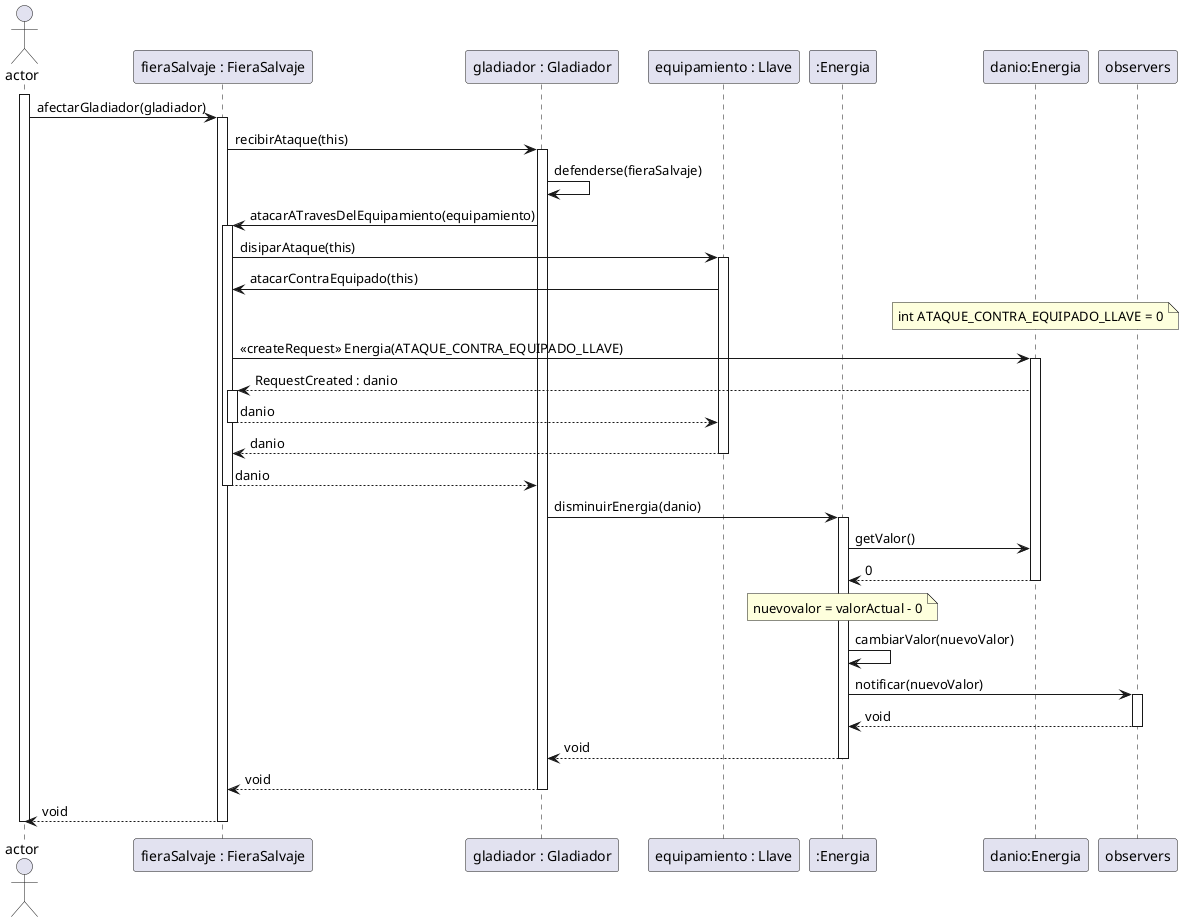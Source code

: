@startuml
actor Actor as "actor"
participant FieraSalvaje as "fieraSalvaje : FieraSalvaje"
participant Gladiador as "gladiador : Gladiador"
participant equipamientos as "equipamiento : Llave"
participant Energia as ":Energia"
participant EnergiaDanio as "danio:Energia"
participant observers as "observers"
  Note right
verificarQueSiHayUnCombateConUnaFieraSalvajeYTieneUnCascoPierde15PuntosDeEnergia
  End note
  activate Actor
    Actor->FieraSalvaje: afectarGladiador(gladiador)
    activate FieraSalvaje
      FieraSalvaje->Gladiador: recibirAtaque(this)
      activate Gladiador
      Gladiador->Gladiador: defenderse(fieraSalvaje)
        Gladiador->FieraSalvaje: atacarATravesDelEquipamiento(equipamiento)
        activate FieraSalvaje
          FieraSalvaje->equipamientos: disiparAtaque(this)
          activate equipamientos
            equipamientos->FieraSalvaje: atacarContraEquipado(this)
            note over EnergiaDanio : int ATAQUE_CONTRA_EQUIPADO_LLAVE = 0
            FieraSalvaje->EnergiaDanio: << createRequest >> Energia(ATAQUE_CONTRA_EQUIPADO_LLAVE)
            activate EnergiaDanio
            EnergiaDanio-->FieraSalvaje: RequestCreated : danio
            activate FieraSalvaje
            equipamientos<--FieraSalvaje: danio
            deactivate FieraSalvaje
          FieraSalvaje<--equipamientos: danio
          deactivate equipamientos
        Gladiador<--FieraSalvaje: danio
        deactivate FieraSalvaje
        Gladiador->Energia: disminuirEnergia(danio)
        activate Energia
          Energia->EnergiaDanio: getValor()
          EnergiaDanio-->Energia: 0
          deactivate EnergiaDanio
          note over Energia : nuevovalor = valorActual - 0
          Energia->Energia: cambiarValor(nuevoValor)
          Energia->observers: notificar(nuevoValor)
          activate observers
          Energia<--observers: void
          deactivate observers
        Gladiador<--Energia: void
        deactivate Energia
      FieraSalvaje<--Gladiador: void
      deactivate Gladiador
    Actor<--FieraSalvaje: void
    deactivate FieraSalvaje
  deactivate Actor
@enduml